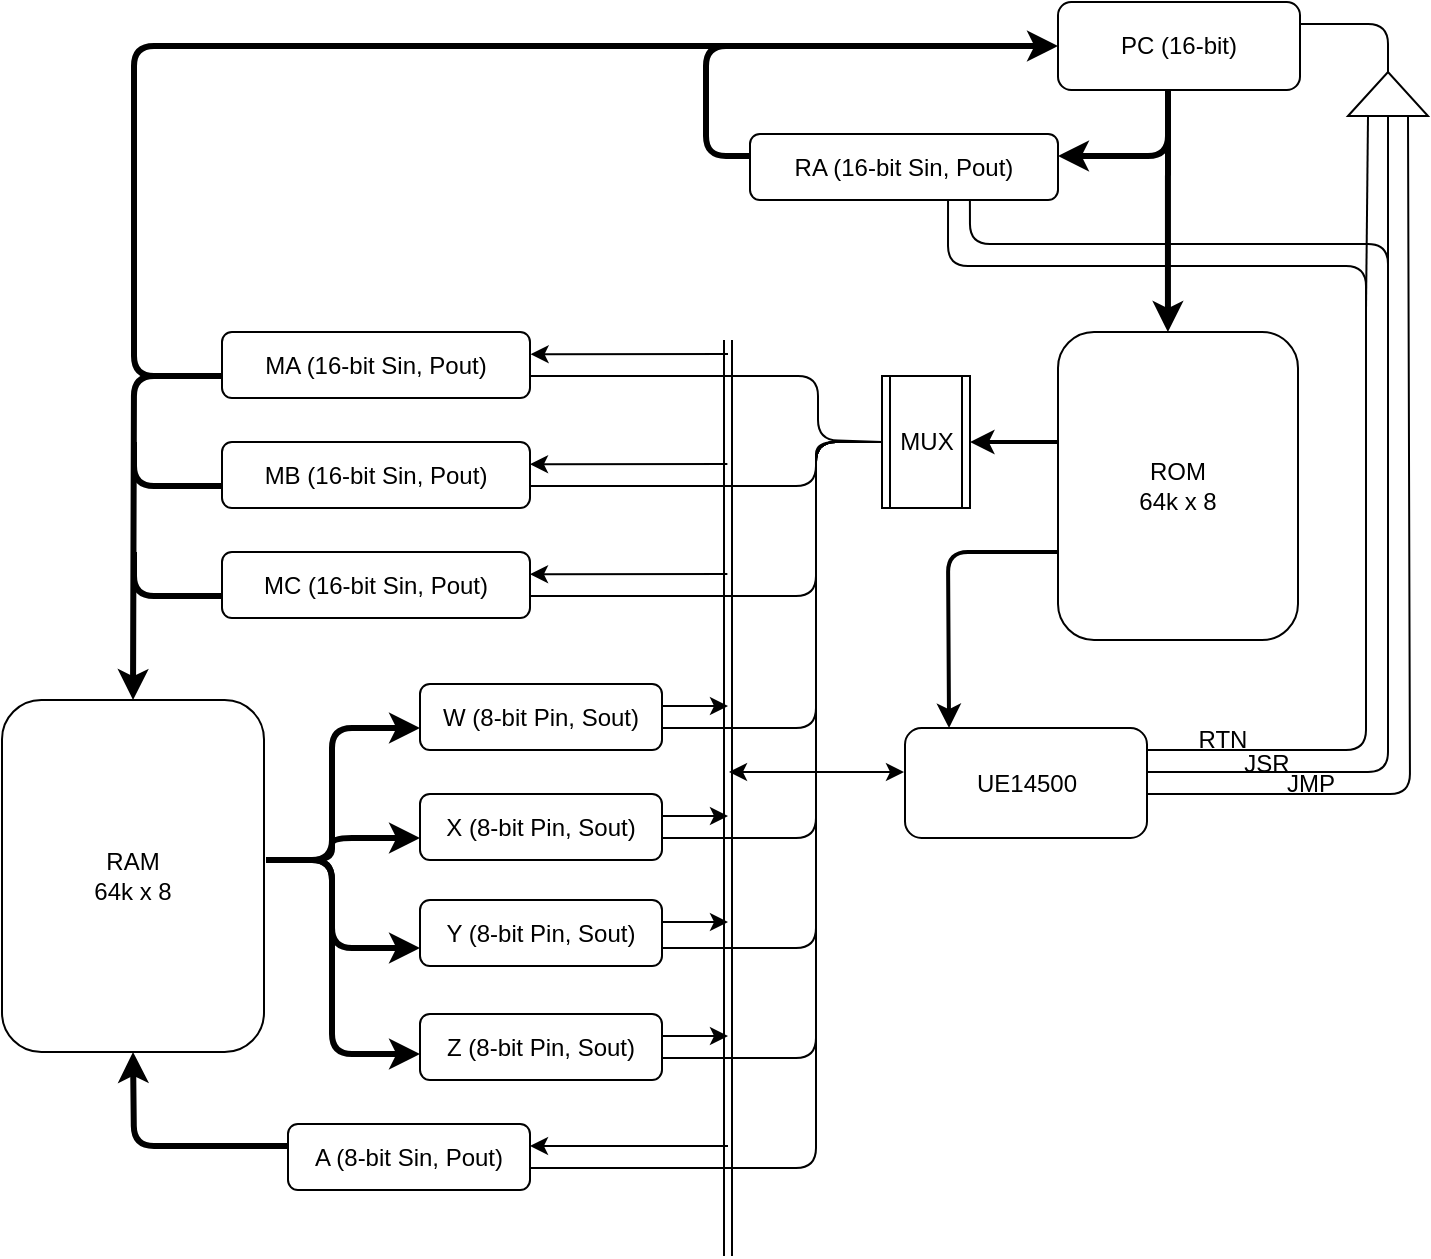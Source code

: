 <mxfile version="19.0.3" type="device"><diagram id="TscTu_4oVRoMbNBooCGR" name="Page-1"><mxGraphModel dx="1422" dy="865" grid="1" gridSize="11" guides="1" tooltips="1" connect="1" arrows="1" fold="1" page="1" pageScale="1" pageWidth="1654" pageHeight="1169" math="0" shadow="0"><root><mxCell id="0"/><mxCell id="1" parent="0"/><mxCell id="kSh4LVM-CGjby-nPk_Xe-1" value="W (8-bit Pin, Sout)" style="rounded=1;whiteSpace=wrap;html=1;" parent="1" vertex="1"><mxGeometry x="561" y="572" width="121" height="33" as="geometry"/></mxCell><mxCell id="kSh4LVM-CGjby-nPk_Xe-2" value="X (8-bit Pin, Sout)" style="rounded=1;whiteSpace=wrap;html=1;" parent="1" vertex="1"><mxGeometry x="561" y="627" width="121" height="33" as="geometry"/></mxCell><mxCell id="kSh4LVM-CGjby-nPk_Xe-3" value="" style="shape=link;html=1;rounded=0;" parent="1" edge="1"><mxGeometry width="100" relative="1" as="geometry"><mxPoint x="715" y="858" as="sourcePoint"/><mxPoint x="715" y="400" as="targetPoint"/></mxGeometry></mxCell><mxCell id="kSh4LVM-CGjby-nPk_Xe-4" value="" style="endArrow=classic;html=1;rounded=0;" parent="1" edge="1"><mxGeometry width="50" height="50" relative="1" as="geometry"><mxPoint x="682" y="638" as="sourcePoint"/><mxPoint x="715" y="638" as="targetPoint"/></mxGeometry></mxCell><mxCell id="kSh4LVM-CGjby-nPk_Xe-5" value="" style="endArrow=classic;html=1;rounded=0;" parent="1" edge="1"><mxGeometry width="50" height="50" relative="1" as="geometry"><mxPoint x="682" y="583" as="sourcePoint"/><mxPoint x="715" y="583" as="targetPoint"/></mxGeometry></mxCell><mxCell id="kSh4LVM-CGjby-nPk_Xe-6" value="UE14500" style="rounded=1;whiteSpace=wrap;html=1;" parent="1" vertex="1"><mxGeometry x="803.5" y="594" width="121" height="55" as="geometry"/></mxCell><mxCell id="kSh4LVM-CGjby-nPk_Xe-7" value="" style="endArrow=classic;startArrow=classic;html=1;rounded=0;" parent="1" edge="1"><mxGeometry width="50" height="50" relative="1" as="geometry"><mxPoint x="715.5" y="616" as="sourcePoint"/><mxPoint x="803" y="616" as="targetPoint"/></mxGeometry></mxCell><mxCell id="kSh4LVM-CGjby-nPk_Xe-8" value="A (8-bit Sin, Pout)" style="rounded=1;whiteSpace=wrap;html=1;" parent="1" vertex="1"><mxGeometry x="495" y="792" width="121" height="33" as="geometry"/></mxCell><mxCell id="kSh4LVM-CGjby-nPk_Xe-9" value="" style="endArrow=classic;html=1;rounded=0;" parent="1" edge="1"><mxGeometry width="50" height="50" relative="1" as="geometry"><mxPoint x="715" y="803" as="sourcePoint"/><mxPoint x="616" y="803" as="targetPoint"/></mxGeometry></mxCell><mxCell id="kSh4LVM-CGjby-nPk_Xe-12" value="RAM&lt;br&gt;64k x 8" style="rounded=1;whiteSpace=wrap;html=1;" parent="1" vertex="1"><mxGeometry x="352" y="580" width="131" height="176" as="geometry"/></mxCell><mxCell id="kSh4LVM-CGjby-nPk_Xe-16" value="" style="endArrow=classic;html=1;rounded=1;strokeWidth=3;entryX=0;entryY=0.667;entryDx=0;entryDy=0;entryPerimeter=0;" parent="1" target="kSh4LVM-CGjby-nPk_Xe-2" edge="1"><mxGeometry width="50" height="50" relative="1" as="geometry"><mxPoint x="484" y="660" as="sourcePoint"/><mxPoint x="550" y="649" as="targetPoint"/><Array as="points"><mxPoint x="517" y="660"/><mxPoint x="517" y="649"/></Array></mxGeometry></mxCell><mxCell id="kSh4LVM-CGjby-nPk_Xe-17" value="" style="endArrow=classic;html=1;rounded=1;strokeWidth=3;entryX=0;entryY=0.667;entryDx=0;entryDy=0;entryPerimeter=0;" parent="1" target="kSh4LVM-CGjby-nPk_Xe-1" edge="1"><mxGeometry width="50" height="50" relative="1" as="geometry"><mxPoint x="484" y="660" as="sourcePoint"/><mxPoint x="660" y="650" as="targetPoint"/><Array as="points"><mxPoint x="517" y="660"/><mxPoint x="517" y="594"/></Array></mxGeometry></mxCell><mxCell id="kSh4LVM-CGjby-nPk_Xe-18" value="" style="endArrow=classic;html=1;rounded=1;strokeWidth=3;entryX=0.5;entryY=1;entryDx=0;entryDy=0;exitX=0;exitY=0.333;exitDx=0;exitDy=0;exitPerimeter=0;" parent="1" source="kSh4LVM-CGjby-nPk_Xe-8" target="kSh4LVM-CGjby-nPk_Xe-12" edge="1"><mxGeometry width="50" height="50" relative="1" as="geometry"><mxPoint x="484" y="803" as="sourcePoint"/><mxPoint x="550" y="630" as="targetPoint"/><Array as="points"><mxPoint x="418" y="803"/></Array></mxGeometry></mxCell><mxCell id="kcOG59V9WonTQTFmEHAT-4" value="MA (16-bit Sin, Pout)" style="rounded=1;whiteSpace=wrap;html=1;" parent="1" vertex="1"><mxGeometry x="462" y="396" width="154" height="33" as="geometry"/></mxCell><mxCell id="kcOG59V9WonTQTFmEHAT-5" value="" style="endArrow=classic;html=1;rounded=0;entryX=1.002;entryY=0.337;entryDx=0;entryDy=0;entryPerimeter=0;" parent="1" target="kcOG59V9WonTQTFmEHAT-4" edge="1"><mxGeometry width="50" height="50" relative="1" as="geometry"><mxPoint x="715" y="407" as="sourcePoint"/><mxPoint x="620" y="420" as="targetPoint"/></mxGeometry></mxCell><mxCell id="kcOG59V9WonTQTFmEHAT-6" value="" style="endArrow=classic;html=1;rounded=1;strokeWidth=3;entryX=0.5;entryY=0;entryDx=0;entryDy=0;" parent="1" target="kSh4LVM-CGjby-nPk_Xe-12" edge="1"><mxGeometry width="50" height="50" relative="1" as="geometry"><mxPoint x="462" y="418" as="sourcePoint"/><mxPoint x="430" y="680" as="targetPoint"/><Array as="points"><mxPoint x="418" y="418"/></Array></mxGeometry></mxCell><mxCell id="kcOG59V9WonTQTFmEHAT-7" value="ROM&lt;br&gt;64k x 8" style="rounded=1;whiteSpace=wrap;html=1;" parent="1" vertex="1"><mxGeometry x="880" y="396" width="120" height="154" as="geometry"/></mxCell><mxCell id="kcOG59V9WonTQTFmEHAT-9" value="PC (16-bit)" style="rounded=1;whiteSpace=wrap;html=1;" parent="1" vertex="1"><mxGeometry x="880" y="231" width="121" height="44" as="geometry"/></mxCell><mxCell id="kcOG59V9WonTQTFmEHAT-10" value="" style="endArrow=classic;html=1;rounded=1;strokeWidth=3;entryX=0;entryY=0.5;entryDx=0;entryDy=0;exitX=0;exitY=0.667;exitDx=0;exitDy=0;exitPerimeter=0;" parent="1" source="kcOG59V9WonTQTFmEHAT-4" target="kcOG59V9WonTQTFmEHAT-9" edge="1"><mxGeometry width="50" height="50" relative="1" as="geometry"><mxPoint x="451" y="418" as="sourcePoint"/><mxPoint x="430" y="490" as="targetPoint"/><Array as="points"><mxPoint x="418" y="418"/><mxPoint x="418" y="253"/></Array></mxGeometry></mxCell><mxCell id="kcOG59V9WonTQTFmEHAT-11" value="" style="endArrow=classic;html=1;rounded=0;strokeWidth=3;entryX=0.458;entryY=0;entryDx=0;entryDy=0;entryPerimeter=0;" parent="1" target="kcOG59V9WonTQTFmEHAT-7" edge="1"><mxGeometry width="50" height="50" relative="1" as="geometry"><mxPoint x="935" y="275" as="sourcePoint"/><mxPoint x="935" y="385" as="targetPoint"/></mxGeometry></mxCell><mxCell id="kcOG59V9WonTQTFmEHAT-13" value="MUX" style="shape=process;whiteSpace=wrap;html=1;backgroundOutline=1;" parent="1" vertex="1"><mxGeometry x="792" y="418" width="44" height="66" as="geometry"/></mxCell><mxCell id="kcOG59V9WonTQTFmEHAT-14" value="" style="endArrow=none;html=1;rounded=1;strokeWidth=1;exitX=1;exitY=0.667;exitDx=0;exitDy=0;exitPerimeter=0;" parent="1" source="kcOG59V9WonTQTFmEHAT-4" edge="1"><mxGeometry width="50" height="50" relative="1" as="geometry"><mxPoint x="627" y="418" as="sourcePoint"/><mxPoint x="792" y="451" as="targetPoint"/><Array as="points"><mxPoint x="760" y="418"/><mxPoint x="760" y="450"/></Array></mxGeometry></mxCell><mxCell id="kcOG59V9WonTQTFmEHAT-15" value="" style="endArrow=none;html=1;rounded=1;strokeWidth=1;exitX=1;exitY=0.667;exitDx=0;exitDy=0;exitPerimeter=0;" parent="1" edge="1" source="eRyFoS8RN4146GN2VDzU-1"><mxGeometry width="50" height="50" relative="1" as="geometry"><mxPoint x="627" y="473" as="sourcePoint"/><mxPoint x="792" y="451" as="targetPoint"/><Array as="points"><mxPoint x="759" y="473"/><mxPoint x="759" y="451"/></Array></mxGeometry></mxCell><mxCell id="kcOG59V9WonTQTFmEHAT-16" value="" style="endArrow=none;html=1;rounded=1;strokeWidth=1;exitX=1;exitY=0.667;exitDx=0;exitDy=0;exitPerimeter=0;" parent="1" edge="1" source="eRyFoS8RN4146GN2VDzU-2"><mxGeometry width="50" height="50" relative="1" as="geometry"><mxPoint x="682" y="539" as="sourcePoint"/><mxPoint x="792" y="451" as="targetPoint"/><Array as="points"><mxPoint x="759" y="528"/><mxPoint x="759" y="451"/></Array></mxGeometry></mxCell><mxCell id="kcOG59V9WonTQTFmEHAT-17" value="" style="endArrow=none;html=1;rounded=1;strokeWidth=1;" parent="1" edge="1"><mxGeometry width="50" height="50" relative="1" as="geometry"><mxPoint x="682" y="594" as="sourcePoint"/><mxPoint x="792" y="451" as="targetPoint"/><Array as="points"><mxPoint x="759" y="594"/><mxPoint x="759" y="451"/></Array></mxGeometry></mxCell><mxCell id="kcOG59V9WonTQTFmEHAT-18" value="" style="endArrow=none;html=1;rounded=1;strokeWidth=1;" parent="1" edge="1"><mxGeometry width="50" height="50" relative="1" as="geometry"><mxPoint x="682" y="649" as="sourcePoint"/><mxPoint x="792" y="451" as="targetPoint"/><Array as="points"><mxPoint x="759" y="649"/><mxPoint x="759" y="451"/></Array></mxGeometry></mxCell><mxCell id="kcOG59V9WonTQTFmEHAT-19" value="" style="endArrow=none;html=1;rounded=1;strokeWidth=1;exitX=1;exitY=0.667;exitDx=0;exitDy=0;exitPerimeter=0;" parent="1" edge="1" source="kSh4LVM-CGjby-nPk_Xe-8"><mxGeometry width="50" height="50" relative="1" as="geometry"><mxPoint x="616" y="825" as="sourcePoint"/><mxPoint x="792" y="451" as="targetPoint"/><Array as="points"><mxPoint x="759" y="814"/><mxPoint x="759" y="451"/></Array></mxGeometry></mxCell><mxCell id="kcOG59V9WonTQTFmEHAT-21" value="" style="endArrow=classic;html=1;rounded=1;strokeWidth=2;exitX=0;exitY=0.357;exitDx=0;exitDy=0;exitPerimeter=0;entryX=1;entryY=0.5;entryDx=0;entryDy=0;" parent="1" source="kcOG59V9WonTQTFmEHAT-7" target="kcOG59V9WonTQTFmEHAT-13" edge="1"><mxGeometry width="50" height="50" relative="1" as="geometry"><mxPoint x="862" y="450.87" as="sourcePoint"/><mxPoint x="847" y="451" as="targetPoint"/></mxGeometry></mxCell><mxCell id="kcOG59V9WonTQTFmEHAT-22" value="" style="endArrow=classic;html=1;rounded=1;strokeWidth=2;entryX=0.182;entryY=0;entryDx=0;entryDy=0;entryPerimeter=0;exitX=0;exitY=0.714;exitDx=0;exitDy=0;exitPerimeter=0;" parent="1" source="kcOG59V9WonTQTFmEHAT-7" target="kSh4LVM-CGjby-nPk_Xe-6" edge="1"><mxGeometry width="50" height="50" relative="1" as="geometry"><mxPoint x="869" y="506" as="sourcePoint"/><mxPoint x="825" y="671" as="targetPoint"/><Array as="points"><mxPoint x="825" y="506"/></Array></mxGeometry></mxCell><mxCell id="tV9gdsMDcnQuacJk_5GZ-3" value="Y (8-bit Pin, Sout)" style="rounded=1;whiteSpace=wrap;html=1;" parent="1" vertex="1"><mxGeometry x="561" y="680" width="121" height="33" as="geometry"/></mxCell><mxCell id="tV9gdsMDcnQuacJk_5GZ-4" value="" style="endArrow=classic;html=1;rounded=0;" parent="1" edge="1"><mxGeometry width="50" height="50" relative="1" as="geometry"><mxPoint x="682" y="691" as="sourcePoint"/><mxPoint x="715" y="691" as="targetPoint"/></mxGeometry></mxCell><mxCell id="tV9gdsMDcnQuacJk_5GZ-5" value="Z (8-bit Pin, Sout)" style="rounded=1;whiteSpace=wrap;html=1;" parent="1" vertex="1"><mxGeometry x="561" y="737" width="121" height="33" as="geometry"/></mxCell><mxCell id="tV9gdsMDcnQuacJk_5GZ-6" value="" style="endArrow=classic;html=1;rounded=0;" parent="1" edge="1"><mxGeometry width="50" height="50" relative="1" as="geometry"><mxPoint x="682" y="748" as="sourcePoint"/><mxPoint x="715" y="748" as="targetPoint"/></mxGeometry></mxCell><mxCell id="tV9gdsMDcnQuacJk_5GZ-7" value="" style="endArrow=classic;html=1;rounded=1;strokeWidth=3;entryX=0;entryY=0.667;entryDx=0;entryDy=0;entryPerimeter=0;" parent="1" edge="1"><mxGeometry width="50" height="50" relative="1" as="geometry"><mxPoint x="484" y="660" as="sourcePoint"/><mxPoint x="561" y="704.011" as="targetPoint"/><Array as="points"><mxPoint x="517" y="660"/><mxPoint x="517" y="704"/></Array></mxGeometry></mxCell><mxCell id="tV9gdsMDcnQuacJk_5GZ-8" value="" style="endArrow=classic;html=1;rounded=1;strokeWidth=3;entryX=0;entryY=0.667;entryDx=0;entryDy=0;entryPerimeter=0;" parent="1" edge="1"><mxGeometry width="50" height="50" relative="1" as="geometry"><mxPoint x="484" y="660" as="sourcePoint"/><mxPoint x="561" y="757.011" as="targetPoint"/><Array as="points"><mxPoint x="517" y="660"/><mxPoint x="517" y="757"/></Array></mxGeometry></mxCell><mxCell id="tV9gdsMDcnQuacJk_5GZ-11" value="" style="endArrow=none;html=1;rounded=1;exitX=1;exitY=0.727;exitDx=0;exitDy=0;exitPerimeter=0;" parent="1" source="tV9gdsMDcnQuacJk_5GZ-3" edge="1"><mxGeometry width="50" height="50" relative="1" as="geometry"><mxPoint x="759" y="666" as="sourcePoint"/><mxPoint x="792" y="451" as="targetPoint"/><Array as="points"><mxPoint x="759" y="704"/><mxPoint x="759" y="451"/></Array></mxGeometry></mxCell><mxCell id="tV9gdsMDcnQuacJk_5GZ-12" value="" style="endArrow=none;html=1;rounded=1;exitX=1;exitY=0.667;exitDx=0;exitDy=0;exitPerimeter=0;" parent="1" source="tV9gdsMDcnQuacJk_5GZ-5" edge="1"><mxGeometry width="50" height="50" relative="1" as="geometry"><mxPoint x="781" y="732" as="sourcePoint"/><mxPoint x="792" y="451" as="targetPoint"/><Array as="points"><mxPoint x="759" y="759"/><mxPoint x="759" y="451"/></Array></mxGeometry></mxCell><mxCell id="eRyFoS8RN4146GN2VDzU-1" value="MB (16-bit Sin, Pout)" style="rounded=1;whiteSpace=wrap;html=1;" vertex="1" parent="1"><mxGeometry x="462" y="451" width="154" height="33" as="geometry"/></mxCell><mxCell id="eRyFoS8RN4146GN2VDzU-2" value="MC (16-bit Sin, Pout)" style="rounded=1;whiteSpace=wrap;html=1;" vertex="1" parent="1"><mxGeometry x="462" y="506" width="154" height="33" as="geometry"/></mxCell><mxCell id="eRyFoS8RN4146GN2VDzU-3" value="" style="endArrow=none;html=1;rounded=1;entryX=0;entryY=0.667;entryDx=0;entryDy=0;entryPerimeter=0;strokeWidth=3;" edge="1" parent="1" target="eRyFoS8RN4146GN2VDzU-1"><mxGeometry width="50" height="50" relative="1" as="geometry"><mxPoint x="418" y="451" as="sourcePoint"/><mxPoint x="451" y="473" as="targetPoint"/><Array as="points"><mxPoint x="418" y="473"/></Array></mxGeometry></mxCell><mxCell id="eRyFoS8RN4146GN2VDzU-4" value="" style="endArrow=none;html=1;rounded=1;strokeWidth=3;" edge="1" parent="1"><mxGeometry width="50" height="50" relative="1" as="geometry"><mxPoint x="418" y="506" as="sourcePoint"/><mxPoint x="462" y="528" as="targetPoint"/><Array as="points"><mxPoint x="418" y="528"/></Array></mxGeometry></mxCell><mxCell id="eRyFoS8RN4146GN2VDzU-5" value="" style="endArrow=classic;html=1;rounded=0;entryX=1.002;entryY=0.337;entryDx=0;entryDy=0;entryPerimeter=0;" edge="1" parent="1"><mxGeometry width="50" height="50" relative="1" as="geometry"><mxPoint x="714.69" y="462" as="sourcePoint"/><mxPoint x="615.998" y="462.121" as="targetPoint"/></mxGeometry></mxCell><mxCell id="eRyFoS8RN4146GN2VDzU-6" value="" style="endArrow=classic;html=1;rounded=0;entryX=1.002;entryY=0.337;entryDx=0;entryDy=0;entryPerimeter=0;" edge="1" parent="1"><mxGeometry width="50" height="50" relative="1" as="geometry"><mxPoint x="714.69" y="517" as="sourcePoint"/><mxPoint x="615.998" y="517.121" as="targetPoint"/></mxGeometry></mxCell><mxCell id="eRyFoS8RN4146GN2VDzU-7" value="RA (16-bit Sin, Pout)" style="rounded=1;whiteSpace=wrap;html=1;" vertex="1" parent="1"><mxGeometry x="726" y="297" width="154" height="33" as="geometry"/></mxCell><mxCell id="eRyFoS8RN4146GN2VDzU-8" value="" style="endArrow=classic;html=1;rounded=1;strokeWidth=3;entryX=1;entryY=0.333;entryDx=0;entryDy=0;entryPerimeter=0;" edge="1" parent="1" target="eRyFoS8RN4146GN2VDzU-7"><mxGeometry width="50" height="50" relative="1" as="geometry"><mxPoint x="935" y="275" as="sourcePoint"/><mxPoint x="891" y="308" as="targetPoint"/><Array as="points"><mxPoint x="935" y="308"/></Array></mxGeometry></mxCell><mxCell id="eRyFoS8RN4146GN2VDzU-9" value="" style="endArrow=none;html=1;rounded=1;strokeWidth=3;exitX=0;exitY=0.333;exitDx=0;exitDy=0;exitPerimeter=0;" edge="1" parent="1" source="eRyFoS8RN4146GN2VDzU-7"><mxGeometry width="50" height="50" relative="1" as="geometry"><mxPoint x="715" y="308" as="sourcePoint"/><mxPoint x="748" y="253" as="targetPoint"/><Array as="points"><mxPoint x="704" y="308"/><mxPoint x="704" y="253"/></Array></mxGeometry></mxCell><mxCell id="eRyFoS8RN4146GN2VDzU-10" value="" style="endArrow=none;html=1;rounded=1;strokeWidth=1;entryX=0.996;entryY=0.6;entryDx=0;entryDy=0;entryPerimeter=0;exitX=0;exitY=0.75;exitDx=0;exitDy=0;" edge="1" parent="1" source="eRyFoS8RN4146GN2VDzU-15" target="kSh4LVM-CGjby-nPk_Xe-6"><mxGeometry width="50" height="50" relative="1" as="geometry"><mxPoint x="1067" y="286" as="sourcePoint"/><mxPoint x="1056" y="473" as="targetPoint"/><Array as="points"><mxPoint x="1056" y="627"/></Array></mxGeometry></mxCell><mxCell id="eRyFoS8RN4146GN2VDzU-11" value="" style="endArrow=none;html=1;rounded=1;strokeWidth=1;exitX=0.714;exitY=1;exitDx=0;exitDy=0;exitPerimeter=0;entryX=0.996;entryY=0.4;entryDx=0;entryDy=0;entryPerimeter=0;" edge="1" parent="1" source="eRyFoS8RN4146GN2VDzU-7" target="kSh4LVM-CGjby-nPk_Xe-6"><mxGeometry width="50" height="50" relative="1" as="geometry"><mxPoint x="902" y="424" as="sourcePoint"/><mxPoint x="1045" y="506" as="targetPoint"/><Array as="points"><mxPoint x="836" y="352"/><mxPoint x="1045" y="352"/><mxPoint x="1045" y="616"/></Array></mxGeometry></mxCell><mxCell id="eRyFoS8RN4146GN2VDzU-12" value="" style="endArrow=none;html=1;rounded=1;strokeWidth=1;exitX=0.643;exitY=1;exitDx=0;exitDy=0;exitPerimeter=0;entryX=0.996;entryY=0.2;entryDx=0;entryDy=0;entryPerimeter=0;" edge="1" parent="1" source="eRyFoS8RN4146GN2VDzU-7" target="kSh4LVM-CGjby-nPk_Xe-6"><mxGeometry width="50" height="50" relative="1" as="geometry"><mxPoint x="924" y="413" as="sourcePoint"/><mxPoint x="935" y="594" as="targetPoint"/><Array as="points"><mxPoint x="825" y="363"/><mxPoint x="1034" y="363"/><mxPoint x="1034" y="605"/></Array></mxGeometry></mxCell><mxCell id="eRyFoS8RN4146GN2VDzU-15" value="" style="triangle;whiteSpace=wrap;html=1;rotation=-90;" vertex="1" parent="1"><mxGeometry x="1034" y="257" width="22" height="40" as="geometry"/></mxCell><mxCell id="eRyFoS8RN4146GN2VDzU-16" value="" style="endArrow=none;html=1;rounded=1;strokeWidth=1;entryX=0;entryY=0.5;entryDx=0;entryDy=0;" edge="1" parent="1" target="eRyFoS8RN4146GN2VDzU-15"><mxGeometry width="50" height="50" relative="1" as="geometry"><mxPoint x="1045" y="374" as="sourcePoint"/><mxPoint x="1051" y="297" as="targetPoint"/><Array as="points"/></mxGeometry></mxCell><mxCell id="eRyFoS8RN4146GN2VDzU-17" value="" style="endArrow=none;html=1;rounded=1;strokeWidth=1;entryX=0;entryY=0.25;entryDx=0;entryDy=0;" edge="1" parent="1" target="eRyFoS8RN4146GN2VDzU-15"><mxGeometry width="50" height="50" relative="1" as="geometry"><mxPoint x="1034" y="385.447" as="sourcePoint"/><mxPoint x="1051" y="297" as="targetPoint"/><Array as="points"/></mxGeometry></mxCell><mxCell id="eRyFoS8RN4146GN2VDzU-18" value="" style="endArrow=none;html=1;rounded=1;strokeWidth=1;entryX=1;entryY=0.5;entryDx=0;entryDy=0;" edge="1" parent="1" target="eRyFoS8RN4146GN2VDzU-15"><mxGeometry width="50" height="50" relative="1" as="geometry"><mxPoint x="1001" y="242" as="sourcePoint"/><mxPoint x="1056" y="242" as="targetPoint"/><Array as="points"><mxPoint x="1045" y="242"/></Array></mxGeometry></mxCell><mxCell id="eRyFoS8RN4146GN2VDzU-19" value="JMP" style="text;html=1;strokeColor=none;fillColor=none;align=center;verticalAlign=middle;whiteSpace=wrap;rounded=0;" vertex="1" parent="1"><mxGeometry x="990" y="606.5" width="32.5" height="30" as="geometry"/></mxCell><mxCell id="eRyFoS8RN4146GN2VDzU-20" value="JSR" style="text;html=1;strokeColor=none;fillColor=none;align=center;verticalAlign=middle;whiteSpace=wrap;rounded=0;" vertex="1" parent="1"><mxGeometry x="967.5" y="597" width="32.5" height="30" as="geometry"/></mxCell><mxCell id="eRyFoS8RN4146GN2VDzU-21" value="RTN" style="text;html=1;strokeColor=none;fillColor=none;align=center;verticalAlign=middle;whiteSpace=wrap;rounded=0;" vertex="1" parent="1"><mxGeometry x="946" y="585" width="32.5" height="30" as="geometry"/></mxCell></root></mxGraphModel></diagram></mxfile>
